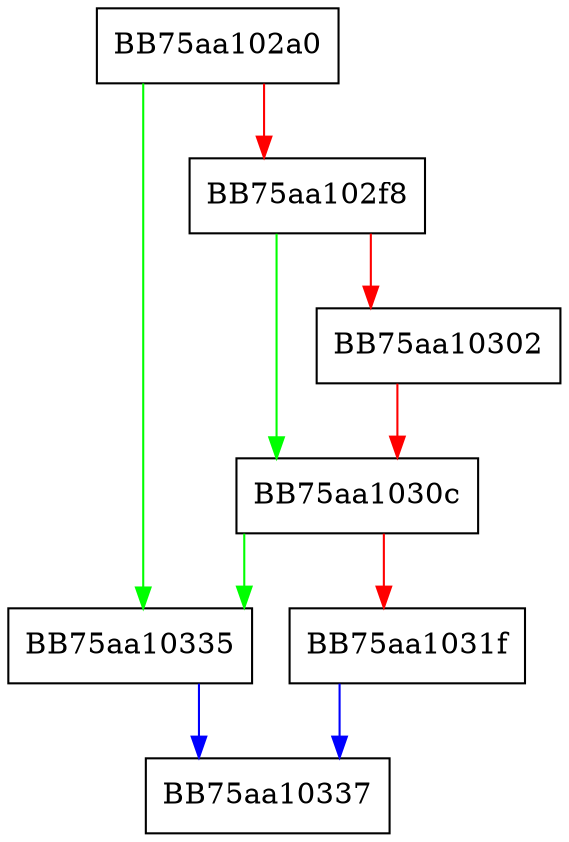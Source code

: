 digraph match_pattern {
  node [shape="box"];
  graph [splines=ortho];
  BB75aa102a0 -> BB75aa10335 [color="green"];
  BB75aa102a0 -> BB75aa102f8 [color="red"];
  BB75aa102f8 -> BB75aa1030c [color="green"];
  BB75aa102f8 -> BB75aa10302 [color="red"];
  BB75aa10302 -> BB75aa1030c [color="red"];
  BB75aa1030c -> BB75aa10335 [color="green"];
  BB75aa1030c -> BB75aa1031f [color="red"];
  BB75aa1031f -> BB75aa10337 [color="blue"];
  BB75aa10335 -> BB75aa10337 [color="blue"];
}